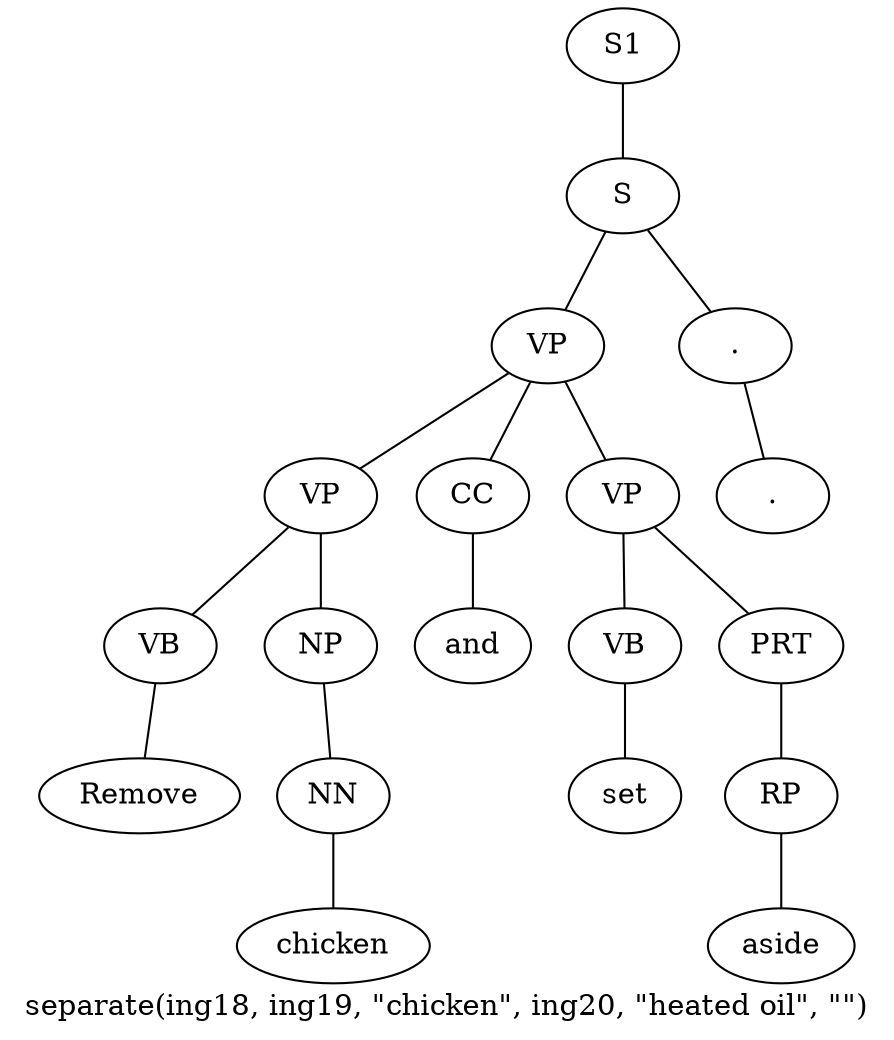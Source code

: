 graph SyntaxGraph {
	label = "separate(ing18, ing19, \"chicken\", ing20, \"heated oil\", \"\")";
	Node0 [label="S1"];
	Node1 [label="S"];
	Node2 [label="VP"];
	Node3 [label="VP"];
	Node4 [label="VB"];
	Node5 [label="Remove"];
	Node6 [label="NP"];
	Node7 [label="NN"];
	Node8 [label="chicken"];
	Node9 [label="CC"];
	Node10 [label="and"];
	Node11 [label="VP"];
	Node12 [label="VB"];
	Node13 [label="set"];
	Node14 [label="PRT"];
	Node15 [label="RP"];
	Node16 [label="aside"];
	Node17 [label="."];
	Node18 [label="."];

	Node0 -- Node1;
	Node1 -- Node2;
	Node1 -- Node17;
	Node2 -- Node3;
	Node2 -- Node9;
	Node2 -- Node11;
	Node3 -- Node4;
	Node3 -- Node6;
	Node4 -- Node5;
	Node6 -- Node7;
	Node7 -- Node8;
	Node9 -- Node10;
	Node11 -- Node12;
	Node11 -- Node14;
	Node12 -- Node13;
	Node14 -- Node15;
	Node15 -- Node16;
	Node17 -- Node18;
}